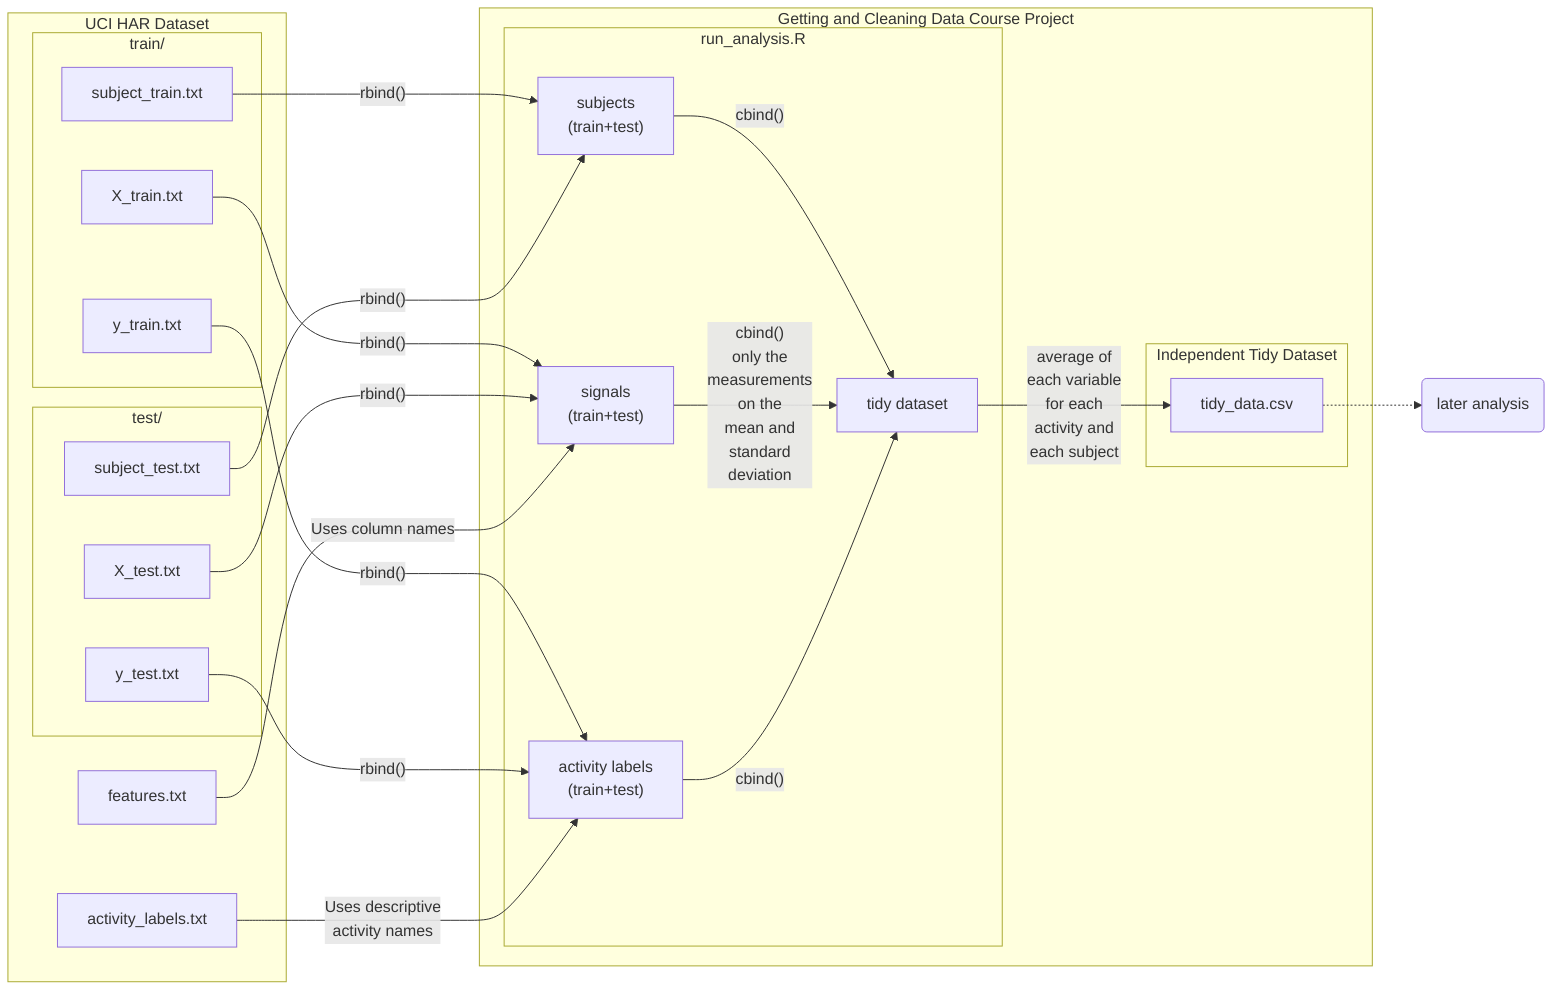 %% mermaid markdown
graph LR
    subgraph UCI HAR Dataset
        subgraph train/
            id1[subject_train.txt]
            id2[X_train.txt]
            id3[y_train.txt]
        end
        subgraph test/
            id4[subject_test.txt]
            id5[X_test.txt]
            id6[y_test.txt]
        end
        id9[features.txt]
        id10[activity_labels.txt]
    end

    subgraph Getting and Cleaning Data Course Project
        subgraph run_analysis.R
            id7["subjects<br>(train+test)"]
            id11["signals<br>(train+test)"]
            id12["activity labels<br>(train+test)"]
            id13["tidy dataset"]
            
            id1-- "rbind()" -->id7
            id4-- "rbind()" -->id7
            id2-- "rbind()" -->id11
            id5-- "rbind()" -->id11
            id3-- "rbind()" -->id12
            id6-- "rbind()" -->id12
            id7-- "cbind()" -->id13
            id11-- "cbind()<br>only the<br>measurements<br>on the<br>mean and<br>standard<br>deviation" -->id13
            id12-- "cbind()" -->id13
            id9-- "Uses column names" -->id11
            id10-- "Uses descriptive<br>activity names" -->id12
        end

        subgraph Independent Tidy Dataset
            id8[tidy_data.csv]

            id13-- "average of<br>each variable<br>for each<br>activity and<br>each subject" -->id8
        end
    end

    id8-.->id14(later analysis)